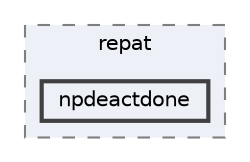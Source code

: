 digraph "repository/mnp/src/main/java/com/sterlite/cal/mnp/service/repat/npdeactdone"
{
 // LATEX_PDF_SIZE
  bgcolor="transparent";
  edge [fontname=Helvetica,fontsize=10,labelfontname=Helvetica,labelfontsize=10];
  node [fontname=Helvetica,fontsize=10,shape=box,height=0.2,width=0.4];
  compound=true
  subgraph clusterdir_e3304d759a9c19d9c61c82aa08676cea {
    graph [ bgcolor="#edf0f7", pencolor="grey50", label="repat", fontname=Helvetica,fontsize=10 style="filled,dashed", URL="dir_e3304d759a9c19d9c61c82aa08676cea.html",tooltip=""]
  dir_c794975b8076fc2c21cb359a691d63a6 [label="npdeactdone", fillcolor="#edf0f7", color="grey25", style="filled,bold", URL="dir_c794975b8076fc2c21cb359a691d63a6.html",tooltip=""];
  }
}
